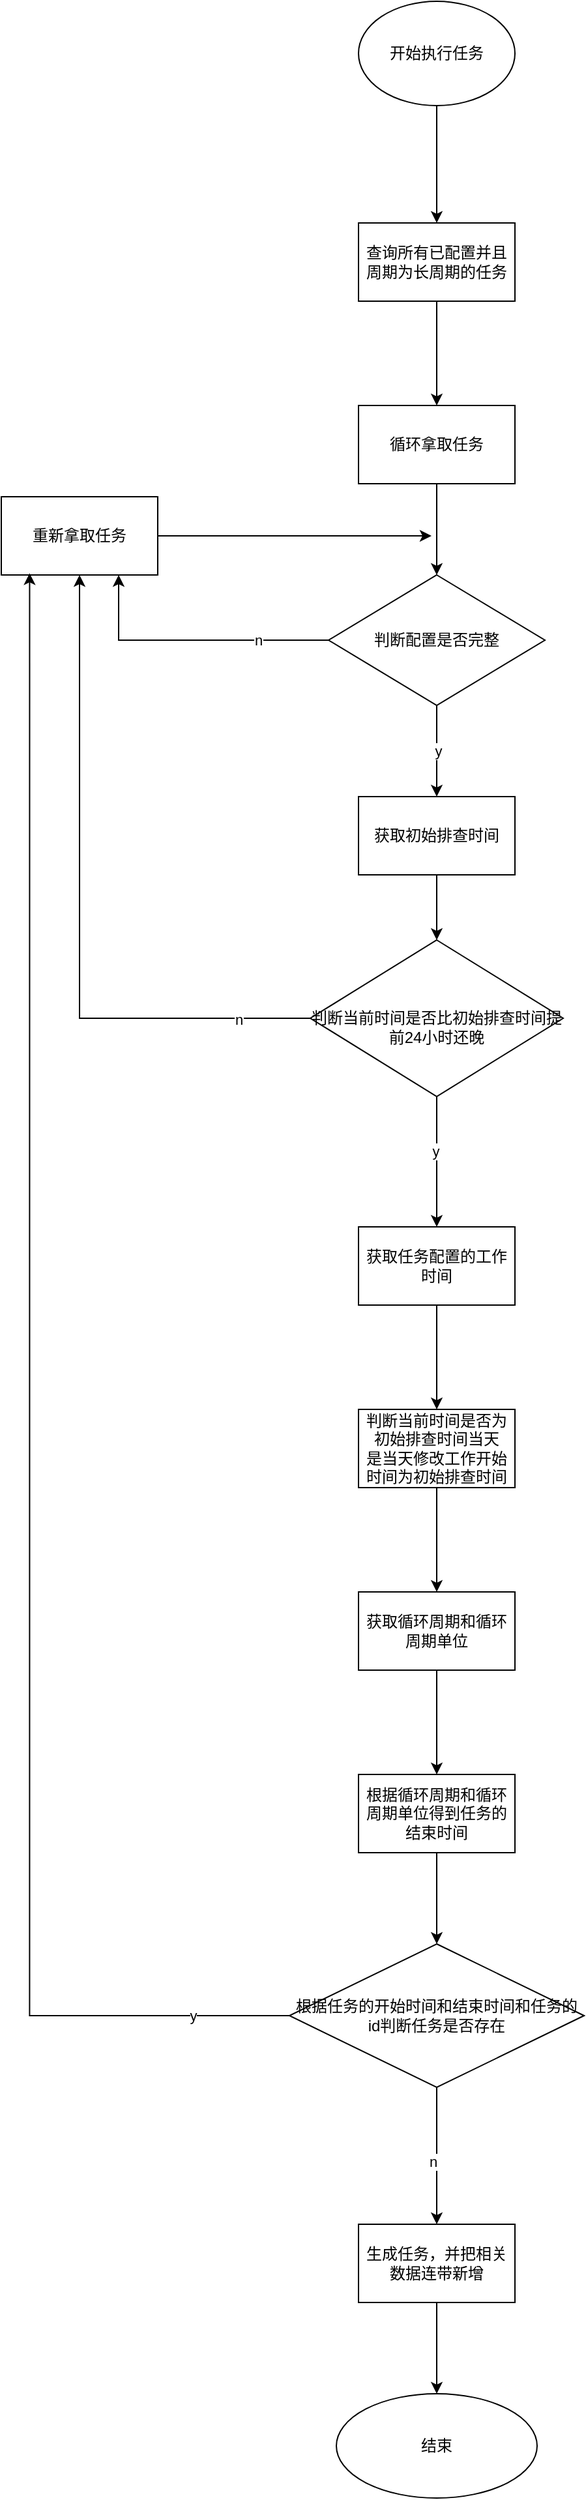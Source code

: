 <mxfile version="24.7.12">
  <diagram name="第 1 页" id="o4xMzlawKdsO6EGE4a3R">
    <mxGraphModel dx="893" dy="536" grid="1" gridSize="10" guides="1" tooltips="1" connect="1" arrows="1" fold="1" page="1" pageScale="1" pageWidth="827" pageHeight="1169" math="0" shadow="0">
      <root>
        <mxCell id="0" />
        <mxCell id="1" parent="0" />
        <mxCell id="2L9yJ2ztC3iXmBt1rZ5b-4" value="" style="edgeStyle=orthogonalEdgeStyle;rounded=0;orthogonalLoop=1;jettySize=auto;html=1;" edge="1" parent="1" source="2L9yJ2ztC3iXmBt1rZ5b-2" target="2L9yJ2ztC3iXmBt1rZ5b-3">
          <mxGeometry relative="1" as="geometry" />
        </mxCell>
        <mxCell id="2L9yJ2ztC3iXmBt1rZ5b-2" value="开始执行任务" style="ellipse;whiteSpace=wrap;html=1;" vertex="1" parent="1">
          <mxGeometry x="354" y="30" width="120" height="80" as="geometry" />
        </mxCell>
        <mxCell id="2L9yJ2ztC3iXmBt1rZ5b-11" value="" style="edgeStyle=orthogonalEdgeStyle;rounded=0;orthogonalLoop=1;jettySize=auto;html=1;" edge="1" parent="1" source="2L9yJ2ztC3iXmBt1rZ5b-3" target="2L9yJ2ztC3iXmBt1rZ5b-10">
          <mxGeometry relative="1" as="geometry" />
        </mxCell>
        <mxCell id="2L9yJ2ztC3iXmBt1rZ5b-3" value="查询所有已配置并且周期为长周期的任务" style="whiteSpace=wrap;html=1;" vertex="1" parent="1">
          <mxGeometry x="354" y="200" width="120" height="60" as="geometry" />
        </mxCell>
        <mxCell id="2L9yJ2ztC3iXmBt1rZ5b-18" value="" style="edgeStyle=orthogonalEdgeStyle;rounded=0;orthogonalLoop=1;jettySize=auto;html=1;" edge="1" parent="1" source="2L9yJ2ztC3iXmBt1rZ5b-7" target="2L9yJ2ztC3iXmBt1rZ5b-17">
          <mxGeometry relative="1" as="geometry" />
        </mxCell>
        <mxCell id="2L9yJ2ztC3iXmBt1rZ5b-19" value="y" style="edgeLabel;html=1;align=center;verticalAlign=middle;resizable=0;points=[];" vertex="1" connectable="0" parent="2L9yJ2ztC3iXmBt1rZ5b-18">
          <mxGeometry x="-0.008" y="1" relative="1" as="geometry">
            <mxPoint as="offset" />
          </mxGeometry>
        </mxCell>
        <mxCell id="2L9yJ2ztC3iXmBt1rZ5b-24" style="edgeStyle=orthogonalEdgeStyle;rounded=0;orthogonalLoop=1;jettySize=auto;html=1;exitX=0;exitY=0.5;exitDx=0;exitDy=0;entryX=0.75;entryY=1;entryDx=0;entryDy=0;" edge="1" parent="1" source="2L9yJ2ztC3iXmBt1rZ5b-7" target="2L9yJ2ztC3iXmBt1rZ5b-22">
          <mxGeometry relative="1" as="geometry" />
        </mxCell>
        <mxCell id="2L9yJ2ztC3iXmBt1rZ5b-25" value="n" style="edgeLabel;html=1;align=center;verticalAlign=middle;resizable=0;points=[];" vertex="1" connectable="0" parent="2L9yJ2ztC3iXmBt1rZ5b-24">
          <mxGeometry x="-0.486" relative="1" as="geometry">
            <mxPoint as="offset" />
          </mxGeometry>
        </mxCell>
        <mxCell id="2L9yJ2ztC3iXmBt1rZ5b-7" value="判断配置是否完整" style="rhombus;whiteSpace=wrap;html=1;" vertex="1" parent="1">
          <mxGeometry x="331" y="470" width="166" height="100" as="geometry" />
        </mxCell>
        <mxCell id="2L9yJ2ztC3iXmBt1rZ5b-12" value="" style="edgeStyle=orthogonalEdgeStyle;rounded=0;orthogonalLoop=1;jettySize=auto;html=1;" edge="1" parent="1" source="2L9yJ2ztC3iXmBt1rZ5b-10" target="2L9yJ2ztC3iXmBt1rZ5b-7">
          <mxGeometry relative="1" as="geometry" />
        </mxCell>
        <mxCell id="2L9yJ2ztC3iXmBt1rZ5b-10" value="循环拿取任务" style="whiteSpace=wrap;html=1;" vertex="1" parent="1">
          <mxGeometry x="354" y="340" width="120" height="60" as="geometry" />
        </mxCell>
        <mxCell id="2L9yJ2ztC3iXmBt1rZ5b-21" value="" style="edgeStyle=orthogonalEdgeStyle;rounded=0;orthogonalLoop=1;jettySize=auto;html=1;" edge="1" parent="1" source="2L9yJ2ztC3iXmBt1rZ5b-17" target="2L9yJ2ztC3iXmBt1rZ5b-20">
          <mxGeometry relative="1" as="geometry" />
        </mxCell>
        <mxCell id="2L9yJ2ztC3iXmBt1rZ5b-17" value="获取初始排查时间" style="whiteSpace=wrap;html=1;" vertex="1" parent="1">
          <mxGeometry x="354" y="640" width="120" height="60" as="geometry" />
        </mxCell>
        <mxCell id="2L9yJ2ztC3iXmBt1rZ5b-23" value="" style="edgeStyle=orthogonalEdgeStyle;rounded=0;orthogonalLoop=1;jettySize=auto;html=1;" edge="1" parent="1" source="2L9yJ2ztC3iXmBt1rZ5b-20" target="2L9yJ2ztC3iXmBt1rZ5b-22">
          <mxGeometry relative="1" as="geometry" />
        </mxCell>
        <mxCell id="2L9yJ2ztC3iXmBt1rZ5b-26" value="n" style="edgeLabel;html=1;align=center;verticalAlign=middle;resizable=0;points=[];" vertex="1" connectable="0" parent="2L9yJ2ztC3iXmBt1rZ5b-23">
          <mxGeometry x="-0.788" y="1" relative="1" as="geometry">
            <mxPoint as="offset" />
          </mxGeometry>
        </mxCell>
        <mxCell id="2L9yJ2ztC3iXmBt1rZ5b-29" value="" style="edgeStyle=orthogonalEdgeStyle;rounded=0;orthogonalLoop=1;jettySize=auto;html=1;" edge="1" parent="1" source="2L9yJ2ztC3iXmBt1rZ5b-20" target="2L9yJ2ztC3iXmBt1rZ5b-28">
          <mxGeometry relative="1" as="geometry" />
        </mxCell>
        <mxCell id="2L9yJ2ztC3iXmBt1rZ5b-30" value="y" style="edgeLabel;html=1;align=center;verticalAlign=middle;resizable=0;points=[];" vertex="1" connectable="0" parent="2L9yJ2ztC3iXmBt1rZ5b-29">
          <mxGeometry x="-0.171" y="-1" relative="1" as="geometry">
            <mxPoint as="offset" />
          </mxGeometry>
        </mxCell>
        <mxCell id="2L9yJ2ztC3iXmBt1rZ5b-20" value="&lt;div&gt;&lt;br&gt;&lt;/div&gt;&lt;div&gt;判断当前时间是否比初始排查时间提前24小时还晚&lt;/div&gt;" style="rhombus;whiteSpace=wrap;html=1;" vertex="1" parent="1">
          <mxGeometry x="317" y="750" width="194" height="120" as="geometry" />
        </mxCell>
        <mxCell id="2L9yJ2ztC3iXmBt1rZ5b-27" style="edgeStyle=orthogonalEdgeStyle;rounded=0;orthogonalLoop=1;jettySize=auto;html=1;exitX=1;exitY=0.5;exitDx=0;exitDy=0;" edge="1" parent="1" source="2L9yJ2ztC3iXmBt1rZ5b-22">
          <mxGeometry relative="1" as="geometry">
            <mxPoint x="410" y="440" as="targetPoint" />
          </mxGeometry>
        </mxCell>
        <mxCell id="2L9yJ2ztC3iXmBt1rZ5b-22" value="重新拿取任务" style="whiteSpace=wrap;html=1;" vertex="1" parent="1">
          <mxGeometry x="80" y="410" width="120" height="60" as="geometry" />
        </mxCell>
        <mxCell id="2L9yJ2ztC3iXmBt1rZ5b-32" value="" style="edgeStyle=orthogonalEdgeStyle;rounded=0;orthogonalLoop=1;jettySize=auto;html=1;" edge="1" parent="1" source="2L9yJ2ztC3iXmBt1rZ5b-28" target="2L9yJ2ztC3iXmBt1rZ5b-31">
          <mxGeometry relative="1" as="geometry" />
        </mxCell>
        <mxCell id="2L9yJ2ztC3iXmBt1rZ5b-28" value="获取任务配置的工作时间" style="whiteSpace=wrap;html=1;" vertex="1" parent="1">
          <mxGeometry x="354" y="970" width="120" height="60" as="geometry" />
        </mxCell>
        <mxCell id="2L9yJ2ztC3iXmBt1rZ5b-34" value="" style="edgeStyle=orthogonalEdgeStyle;rounded=0;orthogonalLoop=1;jettySize=auto;html=1;" edge="1" parent="1" source="2L9yJ2ztC3iXmBt1rZ5b-31" target="2L9yJ2ztC3iXmBt1rZ5b-33">
          <mxGeometry relative="1" as="geometry" />
        </mxCell>
        <mxCell id="2L9yJ2ztC3iXmBt1rZ5b-31" value="判断当前时间是否为初始排查时间当天&lt;div&gt;是当天修改工作开始时间为初始排查时间&lt;/div&gt;" style="whiteSpace=wrap;html=1;" vertex="1" parent="1">
          <mxGeometry x="354" y="1110" width="120" height="60" as="geometry" />
        </mxCell>
        <mxCell id="2L9yJ2ztC3iXmBt1rZ5b-36" value="" style="edgeStyle=orthogonalEdgeStyle;rounded=0;orthogonalLoop=1;jettySize=auto;html=1;" edge="1" parent="1" source="2L9yJ2ztC3iXmBt1rZ5b-33" target="2L9yJ2ztC3iXmBt1rZ5b-35">
          <mxGeometry relative="1" as="geometry" />
        </mxCell>
        <mxCell id="2L9yJ2ztC3iXmBt1rZ5b-33" value="获取循环周期和循环周期单位" style="whiteSpace=wrap;html=1;" vertex="1" parent="1">
          <mxGeometry x="354" y="1250" width="120" height="60" as="geometry" />
        </mxCell>
        <mxCell id="2L9yJ2ztC3iXmBt1rZ5b-38" value="" style="edgeStyle=orthogonalEdgeStyle;rounded=0;orthogonalLoop=1;jettySize=auto;html=1;" edge="1" parent="1" source="2L9yJ2ztC3iXmBt1rZ5b-35" target="2L9yJ2ztC3iXmBt1rZ5b-37">
          <mxGeometry relative="1" as="geometry" />
        </mxCell>
        <mxCell id="2L9yJ2ztC3iXmBt1rZ5b-35" value="根据循环周期和循环周期单位得到任务的结束时间" style="whiteSpace=wrap;html=1;" vertex="1" parent="1">
          <mxGeometry x="354" y="1390" width="120" height="60" as="geometry" />
        </mxCell>
        <mxCell id="2L9yJ2ztC3iXmBt1rZ5b-42" value="" style="edgeStyle=orthogonalEdgeStyle;rounded=0;orthogonalLoop=1;jettySize=auto;html=1;" edge="1" parent="1" source="2L9yJ2ztC3iXmBt1rZ5b-37" target="2L9yJ2ztC3iXmBt1rZ5b-41">
          <mxGeometry relative="1" as="geometry" />
        </mxCell>
        <mxCell id="2L9yJ2ztC3iXmBt1rZ5b-43" value="n" style="edgeLabel;html=1;align=center;verticalAlign=middle;resizable=0;points=[];" vertex="1" connectable="0" parent="2L9yJ2ztC3iXmBt1rZ5b-42">
          <mxGeometry x="0.089" y="-3" relative="1" as="geometry">
            <mxPoint as="offset" />
          </mxGeometry>
        </mxCell>
        <mxCell id="2L9yJ2ztC3iXmBt1rZ5b-37" value="根据任务的开始时间和结束时间和任务的id判断任务是否存在" style="rhombus;whiteSpace=wrap;html=1;" vertex="1" parent="1">
          <mxGeometry x="301" y="1520" width="226" height="110" as="geometry" />
        </mxCell>
        <mxCell id="2L9yJ2ztC3iXmBt1rZ5b-39" style="edgeStyle=orthogonalEdgeStyle;rounded=0;orthogonalLoop=1;jettySize=auto;html=1;exitX=0;exitY=0.5;exitDx=0;exitDy=0;entryX=0.181;entryY=0.978;entryDx=0;entryDy=0;entryPerimeter=0;" edge="1" parent="1" source="2L9yJ2ztC3iXmBt1rZ5b-37" target="2L9yJ2ztC3iXmBt1rZ5b-22">
          <mxGeometry relative="1" as="geometry" />
        </mxCell>
        <mxCell id="2L9yJ2ztC3iXmBt1rZ5b-40" value="y" style="edgeLabel;html=1;align=center;verticalAlign=middle;resizable=0;points=[];" vertex="1" connectable="0" parent="2L9yJ2ztC3iXmBt1rZ5b-39">
          <mxGeometry x="-0.887" relative="1" as="geometry">
            <mxPoint as="offset" />
          </mxGeometry>
        </mxCell>
        <mxCell id="2L9yJ2ztC3iXmBt1rZ5b-45" value="" style="edgeStyle=orthogonalEdgeStyle;rounded=0;orthogonalLoop=1;jettySize=auto;html=1;" edge="1" parent="1" source="2L9yJ2ztC3iXmBt1rZ5b-41" target="2L9yJ2ztC3iXmBt1rZ5b-44">
          <mxGeometry relative="1" as="geometry" />
        </mxCell>
        <mxCell id="2L9yJ2ztC3iXmBt1rZ5b-41" value="生成任务，并把相关数据连带新增" style="whiteSpace=wrap;html=1;" vertex="1" parent="1">
          <mxGeometry x="354" y="1735" width="120" height="60" as="geometry" />
        </mxCell>
        <mxCell id="2L9yJ2ztC3iXmBt1rZ5b-44" value="结束" style="ellipse;whiteSpace=wrap;html=1;" vertex="1" parent="1">
          <mxGeometry x="337" y="1865" width="154" height="80" as="geometry" />
        </mxCell>
      </root>
    </mxGraphModel>
  </diagram>
</mxfile>
